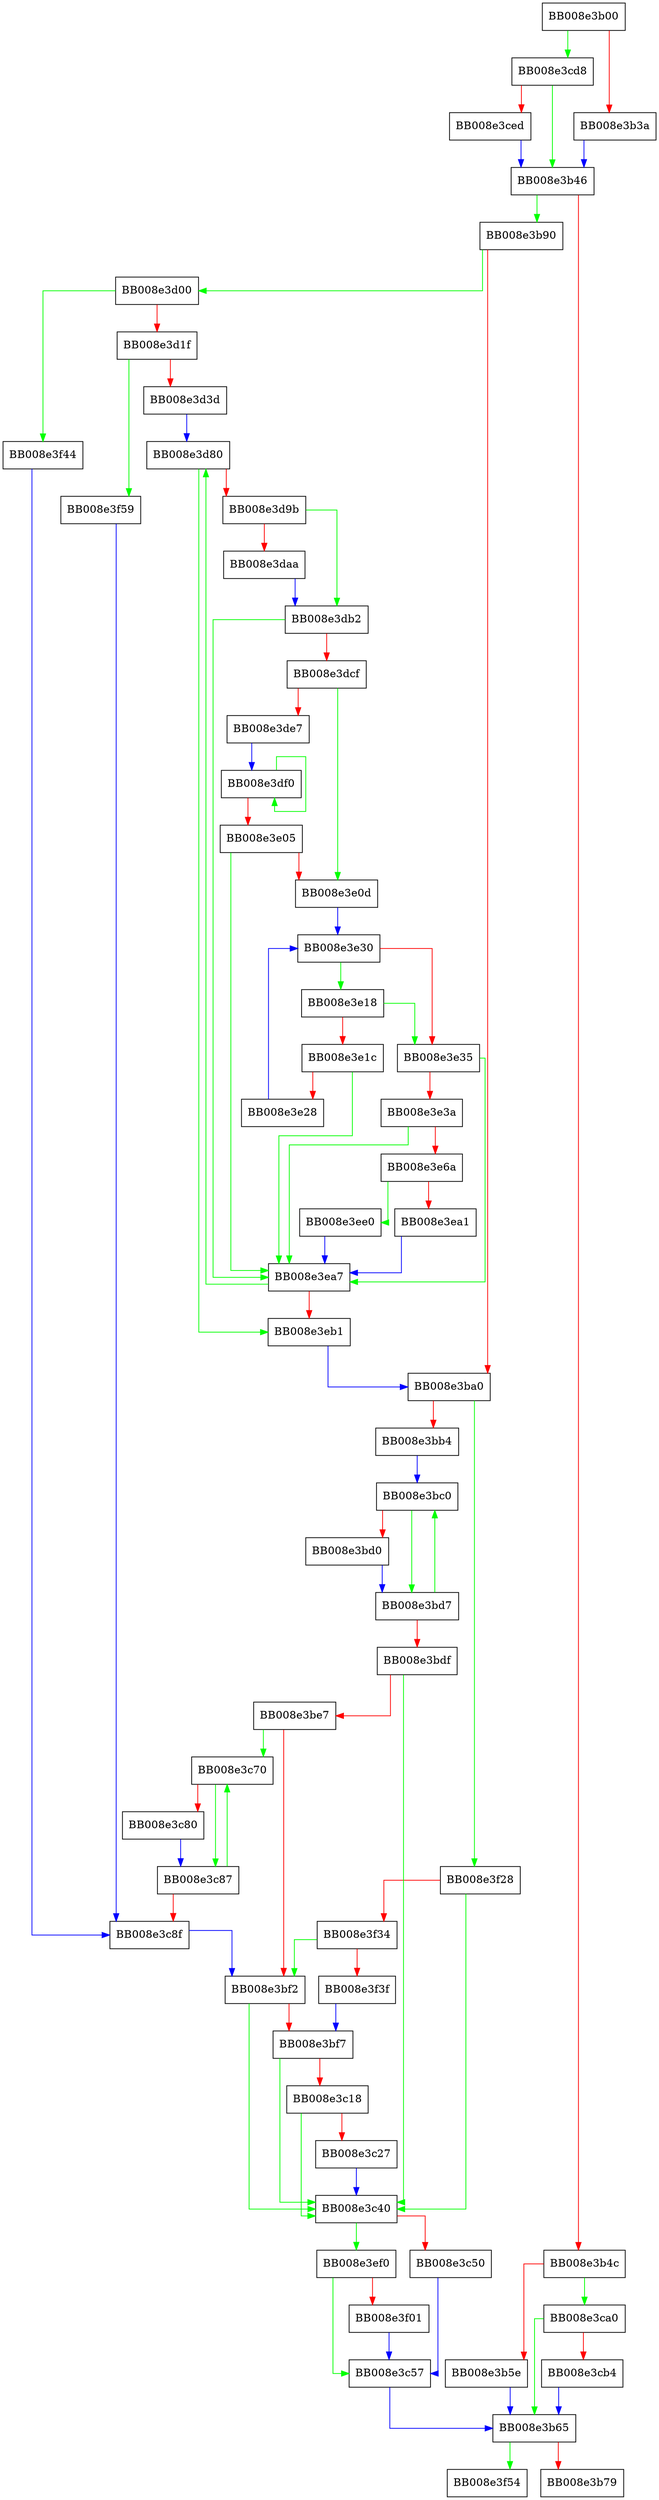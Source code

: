 digraph __nss_database_lookup2 {
  node [shape="box"];
  graph [splines=ortho];
  BB008e3b00 -> BB008e3cd8 [color="green"];
  BB008e3b00 -> BB008e3b3a [color="red"];
  BB008e3b3a -> BB008e3b46 [color="blue"];
  BB008e3b46 -> BB008e3b90 [color="green"];
  BB008e3b46 -> BB008e3b4c [color="red"];
  BB008e3b4c -> BB008e3ca0 [color="green"];
  BB008e3b4c -> BB008e3b5e [color="red"];
  BB008e3b5e -> BB008e3b65 [color="blue"];
  BB008e3b65 -> BB008e3f54 [color="green"];
  BB008e3b65 -> BB008e3b79 [color="red"];
  BB008e3b90 -> BB008e3d00 [color="green"];
  BB008e3b90 -> BB008e3ba0 [color="red"];
  BB008e3ba0 -> BB008e3f28 [color="green"];
  BB008e3ba0 -> BB008e3bb4 [color="red"];
  BB008e3bb4 -> BB008e3bc0 [color="blue"];
  BB008e3bc0 -> BB008e3bd7 [color="green"];
  BB008e3bc0 -> BB008e3bd0 [color="red"];
  BB008e3bd0 -> BB008e3bd7 [color="blue"];
  BB008e3bd7 -> BB008e3bc0 [color="green"];
  BB008e3bd7 -> BB008e3bdf [color="red"];
  BB008e3bdf -> BB008e3c40 [color="green"];
  BB008e3bdf -> BB008e3be7 [color="red"];
  BB008e3be7 -> BB008e3c70 [color="green"];
  BB008e3be7 -> BB008e3bf2 [color="red"];
  BB008e3bf2 -> BB008e3c40 [color="green"];
  BB008e3bf2 -> BB008e3bf7 [color="red"];
  BB008e3bf7 -> BB008e3c40 [color="green"];
  BB008e3bf7 -> BB008e3c18 [color="red"];
  BB008e3c18 -> BB008e3c40 [color="green"];
  BB008e3c18 -> BB008e3c27 [color="red"];
  BB008e3c27 -> BB008e3c40 [color="blue"];
  BB008e3c40 -> BB008e3ef0 [color="green"];
  BB008e3c40 -> BB008e3c50 [color="red"];
  BB008e3c50 -> BB008e3c57 [color="blue"];
  BB008e3c57 -> BB008e3b65 [color="blue"];
  BB008e3c70 -> BB008e3c87 [color="green"];
  BB008e3c70 -> BB008e3c80 [color="red"];
  BB008e3c80 -> BB008e3c87 [color="blue"];
  BB008e3c87 -> BB008e3c70 [color="green"];
  BB008e3c87 -> BB008e3c8f [color="red"];
  BB008e3c8f -> BB008e3bf2 [color="blue"];
  BB008e3ca0 -> BB008e3b65 [color="green"];
  BB008e3ca0 -> BB008e3cb4 [color="red"];
  BB008e3cb4 -> BB008e3b65 [color="blue"];
  BB008e3cd8 -> BB008e3b46 [color="green"];
  BB008e3cd8 -> BB008e3ced [color="red"];
  BB008e3ced -> BB008e3b46 [color="blue"];
  BB008e3d00 -> BB008e3f44 [color="green"];
  BB008e3d00 -> BB008e3d1f [color="red"];
  BB008e3d1f -> BB008e3f59 [color="green"];
  BB008e3d1f -> BB008e3d3d [color="red"];
  BB008e3d3d -> BB008e3d80 [color="blue"];
  BB008e3d80 -> BB008e3eb1 [color="green"];
  BB008e3d80 -> BB008e3d9b [color="red"];
  BB008e3d9b -> BB008e3db2 [color="green"];
  BB008e3d9b -> BB008e3daa [color="red"];
  BB008e3daa -> BB008e3db2 [color="blue"];
  BB008e3db2 -> BB008e3ea7 [color="green"];
  BB008e3db2 -> BB008e3dcf [color="red"];
  BB008e3dcf -> BB008e3e0d [color="green"];
  BB008e3dcf -> BB008e3de7 [color="red"];
  BB008e3de7 -> BB008e3df0 [color="blue"];
  BB008e3df0 -> BB008e3df0 [color="green"];
  BB008e3df0 -> BB008e3e05 [color="red"];
  BB008e3e05 -> BB008e3ea7 [color="green"];
  BB008e3e05 -> BB008e3e0d [color="red"];
  BB008e3e0d -> BB008e3e30 [color="blue"];
  BB008e3e18 -> BB008e3e35 [color="green"];
  BB008e3e18 -> BB008e3e1c [color="red"];
  BB008e3e1c -> BB008e3ea7 [color="green"];
  BB008e3e1c -> BB008e3e28 [color="red"];
  BB008e3e28 -> BB008e3e30 [color="blue"];
  BB008e3e30 -> BB008e3e18 [color="green"];
  BB008e3e30 -> BB008e3e35 [color="red"];
  BB008e3e35 -> BB008e3ea7 [color="green"];
  BB008e3e35 -> BB008e3e3a [color="red"];
  BB008e3e3a -> BB008e3ea7 [color="green"];
  BB008e3e3a -> BB008e3e6a [color="red"];
  BB008e3e6a -> BB008e3ee0 [color="green"];
  BB008e3e6a -> BB008e3ea1 [color="red"];
  BB008e3ea1 -> BB008e3ea7 [color="blue"];
  BB008e3ea7 -> BB008e3d80 [color="green"];
  BB008e3ea7 -> BB008e3eb1 [color="red"];
  BB008e3eb1 -> BB008e3ba0 [color="blue"];
  BB008e3ee0 -> BB008e3ea7 [color="blue"];
  BB008e3ef0 -> BB008e3c57 [color="green"];
  BB008e3ef0 -> BB008e3f01 [color="red"];
  BB008e3f01 -> BB008e3c57 [color="blue"];
  BB008e3f28 -> BB008e3c40 [color="green"];
  BB008e3f28 -> BB008e3f34 [color="red"];
  BB008e3f34 -> BB008e3bf2 [color="green"];
  BB008e3f34 -> BB008e3f3f [color="red"];
  BB008e3f3f -> BB008e3bf7 [color="blue"];
  BB008e3f44 -> BB008e3c8f [color="blue"];
  BB008e3f59 -> BB008e3c8f [color="blue"];
}